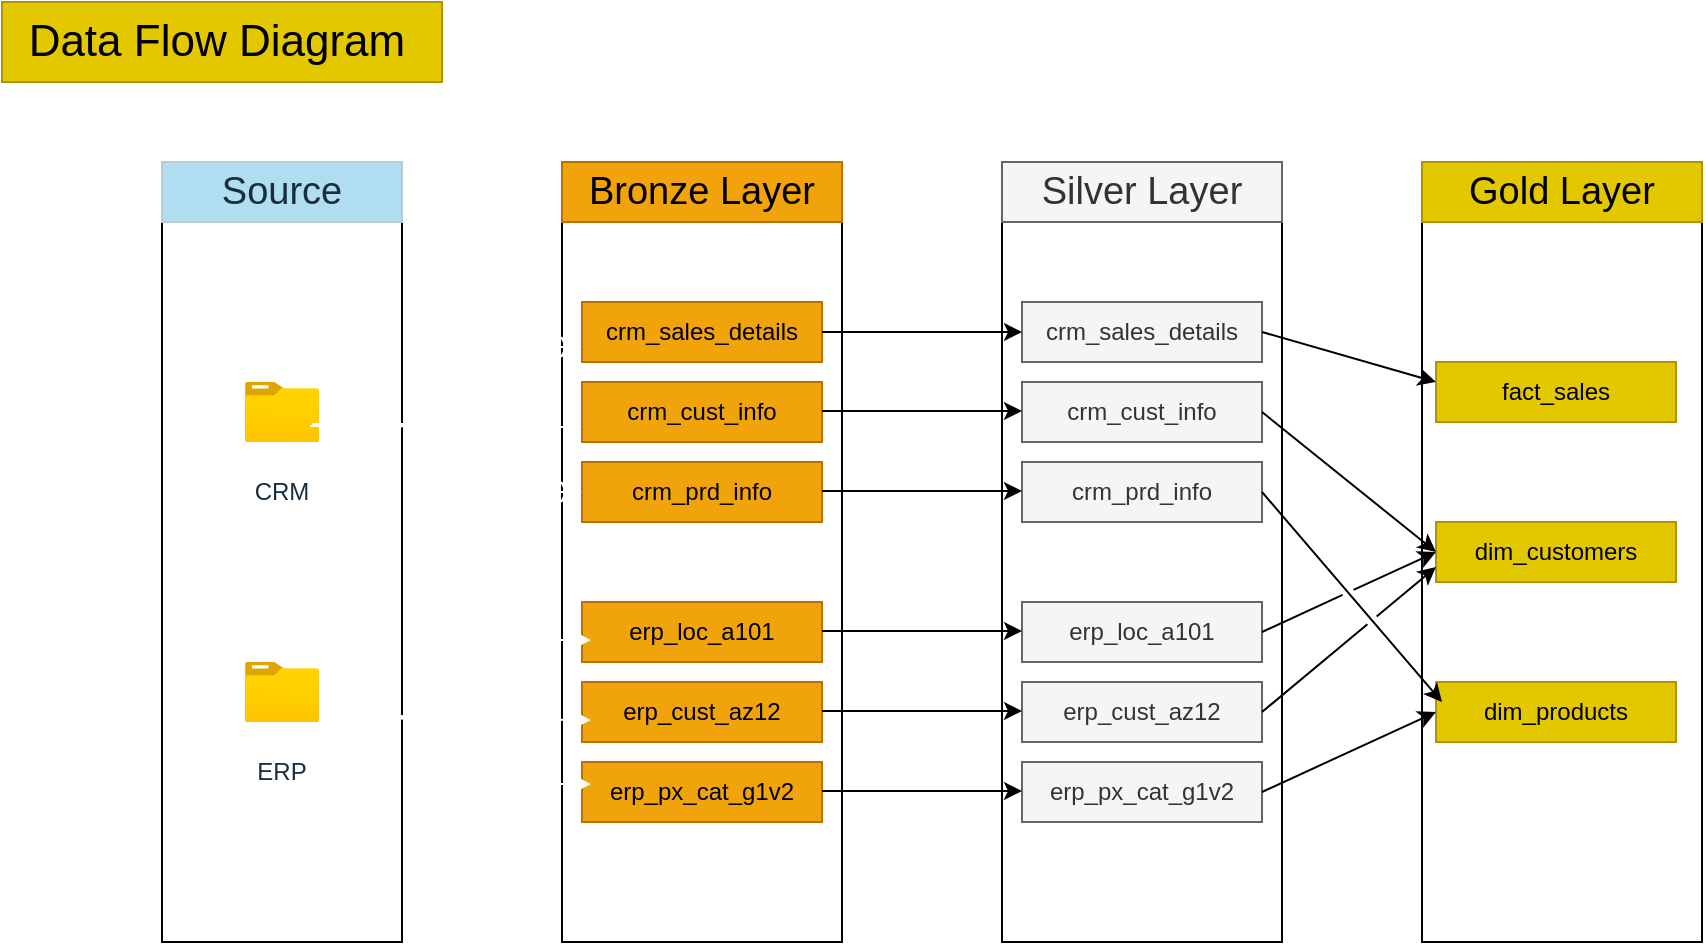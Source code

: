 <mxfile version="26.2.2">
  <diagram name="Page-1" id="mJvWHnBbbaiwXgKDSSw1">
    <mxGraphModel dx="1542" dy="428" grid="1" gridSize="10" guides="1" tooltips="1" connect="1" arrows="1" fold="1" page="1" pageScale="1" pageWidth="827" pageHeight="1169" background="none" math="0" shadow="0">
      <root>
        <mxCell id="0" />
        <mxCell id="1" parent="0" />
        <mxCell id="Bc2S0wxGSODyYP3UHa-O-6" value="&lt;font style=&quot;font-size: 22px;&quot;&gt;Data Flow Diagram&amp;nbsp;&lt;/font&gt;" style="text;html=1;align=center;verticalAlign=middle;resizable=0;points=[];autosize=1;strokeColor=#B09500;fillColor=#e3c800;labelBackgroundColor=none;fontColor=#000000;" parent="1" vertex="1">
          <mxGeometry x="-10" y="10" width="220" height="40" as="geometry" />
        </mxCell>
        <mxCell id="Bc2S0wxGSODyYP3UHa-O-7" value="" style="rounded=0;whiteSpace=wrap;html=1;labelBackgroundColor=none;" parent="1" vertex="1">
          <mxGeometry x="70" y="120" width="120" height="360" as="geometry" />
        </mxCell>
        <mxCell id="Bc2S0wxGSODyYP3UHa-O-8" value="&lt;font style=&quot;font-size: 19px;&quot;&gt;Source&lt;/font&gt;" style="text;html=1;align=center;verticalAlign=middle;whiteSpace=wrap;rounded=0;fillColor=#B1DDF0;fontColor=#182E3E;strokeColor=#BAC8D3;labelBackgroundColor=none;" parent="1" vertex="1">
          <mxGeometry x="70" y="90" width="120" height="30" as="geometry" />
        </mxCell>
        <mxCell id="Bc2S0wxGSODyYP3UHa-O-9" value="" style="image;aspect=fixed;html=1;points=[];align=center;fontSize=12;image=img/lib/azure2/general/Folder_Blank.svg;labelBackgroundColor=none;fillColor=#B1DDF0;strokeColor=#BAC8D3;fontColor=#182E3E;" parent="1" vertex="1">
          <mxGeometry x="111.52" y="200" width="36.96" height="30" as="geometry" />
        </mxCell>
        <mxCell id="Bc2S0wxGSODyYP3UHa-O-10" value="CRM" style="text;html=1;align=center;verticalAlign=middle;whiteSpace=wrap;rounded=0;labelBackgroundColor=none;fontColor=#182E3E;" parent="1" vertex="1">
          <mxGeometry x="100" y="240" width="60" height="30" as="geometry" />
        </mxCell>
        <mxCell id="Bc2S0wxGSODyYP3UHa-O-11" value="ERP" style="text;html=1;align=center;verticalAlign=middle;whiteSpace=wrap;rounded=0;labelBackgroundColor=none;fontColor=#182E3E;" parent="1" vertex="1">
          <mxGeometry x="100" y="380" width="60" height="30" as="geometry" />
        </mxCell>
        <mxCell id="Bc2S0wxGSODyYP3UHa-O-12" value="" style="image;aspect=fixed;html=1;points=[];align=center;fontSize=12;image=img/lib/azure2/general/Folder_Blank.svg;labelBackgroundColor=none;fillColor=#B1DDF0;strokeColor=#BAC8D3;fontColor=#182E3E;" parent="1" vertex="1">
          <mxGeometry x="111.52" y="340" width="36.96" height="30" as="geometry" />
        </mxCell>
        <mxCell id="Bc2S0wxGSODyYP3UHa-O-14" value="" style="rounded=0;whiteSpace=wrap;html=1;labelBackgroundColor=none;" parent="1" vertex="1">
          <mxGeometry x="270" y="120" width="140" height="360" as="geometry" />
        </mxCell>
        <mxCell id="Bc2S0wxGSODyYP3UHa-O-15" value="&lt;font style=&quot;font-size: 19px;&quot;&gt;Bronze Layer&lt;/font&gt;" style="text;html=1;align=center;verticalAlign=middle;whiteSpace=wrap;rounded=0;fillColor=#f0a30a;strokeColor=#BD7000;labelBackgroundColor=none;fontColor=#000000;" parent="1" vertex="1">
          <mxGeometry x="270" y="90" width="140" height="30" as="geometry" />
        </mxCell>
        <mxCell id="Bc2S0wxGSODyYP3UHa-O-16" value="&lt;font&gt;crm_sales_details&lt;/font&gt;" style="text;html=1;align=center;verticalAlign=middle;whiteSpace=wrap;rounded=0;fillColor=#f0a30a;strokeColor=#BD7000;labelBackgroundColor=none;fontColor=#000000;" parent="1" vertex="1">
          <mxGeometry x="280" y="160" width="120" height="30" as="geometry" />
        </mxCell>
        <mxCell id="Bc2S0wxGSODyYP3UHa-O-17" value="&lt;font&gt;crm_cust_info&lt;/font&gt;" style="text;html=1;align=center;verticalAlign=middle;whiteSpace=wrap;rounded=0;fillColor=#f0a30a;strokeColor=#BD7000;labelBackgroundColor=none;fontColor=#000000;" parent="1" vertex="1">
          <mxGeometry x="280" y="200" width="120" height="30" as="geometry" />
        </mxCell>
        <mxCell id="Bc2S0wxGSODyYP3UHa-O-18" value="&lt;font&gt;crm_prd_info&lt;/font&gt;" style="text;html=1;align=center;verticalAlign=middle;whiteSpace=wrap;rounded=0;fillColor=#f0a30a;strokeColor=#BD7000;labelBackgroundColor=none;fontColor=#000000;" parent="1" vertex="1">
          <mxGeometry x="280" y="240" width="120" height="30" as="geometry" />
        </mxCell>
        <mxCell id="Bc2S0wxGSODyYP3UHa-O-19" value="&lt;font&gt;erp_loc_a101&lt;/font&gt;" style="text;html=1;align=center;verticalAlign=middle;whiteSpace=wrap;rounded=0;fillColor=#f0a30a;strokeColor=#BD7000;labelBackgroundColor=none;fontColor=#000000;" parent="1" vertex="1">
          <mxGeometry x="280" y="310" width="120" height="30" as="geometry" />
        </mxCell>
        <mxCell id="Bc2S0wxGSODyYP3UHa-O-20" value="&lt;font&gt;erp_cust_az12&lt;/font&gt;" style="text;html=1;align=center;verticalAlign=middle;whiteSpace=wrap;rounded=0;fillColor=#f0a30a;strokeColor=#BD7000;labelBackgroundColor=none;fontColor=#000000;" parent="1" vertex="1">
          <mxGeometry x="280" y="350" width="120" height="30" as="geometry" />
        </mxCell>
        <mxCell id="Bc2S0wxGSODyYP3UHa-O-21" value="&lt;font&gt;erp_px_cat_g1v2&lt;/font&gt;" style="text;html=1;align=center;verticalAlign=middle;whiteSpace=wrap;rounded=0;fillColor=#f0a30a;strokeColor=#BD7000;labelBackgroundColor=none;fontColor=#000000;" parent="1" vertex="1">
          <mxGeometry x="280" y="390" width="120" height="30" as="geometry" />
        </mxCell>
        <mxCell id="Bc2S0wxGSODyYP3UHa-O-27" value="" style="edgeStyle=elbowEdgeStyle;elbow=horizontal;endArrow=classic;html=1;curved=0;rounded=0;endSize=8;startSize=8;labelBackgroundColor=none;fontColor=default;entryX=0;entryY=0.75;entryDx=0;entryDy=0;exitX=0.879;exitY=0.733;exitDx=0;exitDy=0;exitPerimeter=0;strokeColor=#FFFFFF;" parent="1" source="Bc2S0wxGSODyYP3UHa-O-9" target="Bc2S0wxGSODyYP3UHa-O-16" edge="1">
          <mxGeometry width="50" height="50" relative="1" as="geometry">
            <mxPoint x="220" y="220" as="sourcePoint" />
            <mxPoint x="270" y="180" as="targetPoint" />
            <Array as="points">
              <mxPoint x="230" y="210" />
            </Array>
          </mxGeometry>
        </mxCell>
        <mxCell id="Bc2S0wxGSODyYP3UHa-O-28" value="" style="edgeStyle=elbowEdgeStyle;elbow=horizontal;endArrow=classic;html=1;curved=0;rounded=0;endSize=8;startSize=8;labelBackgroundColor=none;fontColor=default;exitX=0.906;exitY=0.7;exitDx=0;exitDy=0;exitPerimeter=0;entryX=0;entryY=0.5;entryDx=0;entryDy=0;strokeColor=#FFFFFF;" parent="1" source="Bc2S0wxGSODyYP3UHa-O-9" target="Bc2S0wxGSODyYP3UHa-O-18" edge="1">
          <mxGeometry width="50" height="50" relative="1" as="geometry">
            <mxPoint x="160" y="220" as="sourcePoint" />
            <mxPoint x="270" y="250" as="targetPoint" />
            <Array as="points">
              <mxPoint x="230" y="260" />
            </Array>
          </mxGeometry>
        </mxCell>
        <mxCell id="Bc2S0wxGSODyYP3UHa-O-32" value="" style="endArrow=classic;html=1;rounded=0;exitX=1.014;exitY=0.733;exitDx=0;exitDy=0;exitPerimeter=0;labelBackgroundColor=none;fontColor=default;entryX=0;entryY=0.75;entryDx=0;entryDy=0;strokeColor=#FFFFFF;" parent="1" source="Bc2S0wxGSODyYP3UHa-O-9" target="Bc2S0wxGSODyYP3UHa-O-17" edge="1">
          <mxGeometry width="50" height="50" relative="1" as="geometry">
            <mxPoint x="148.48" y="220" as="sourcePoint" />
            <mxPoint x="214.48" y="200" as="targetPoint" />
          </mxGeometry>
        </mxCell>
        <mxCell id="9cON3bagpLzMyQevSY7A-3" value="" style="rounded=0;whiteSpace=wrap;html=1;labelBackgroundColor=none;" parent="1" vertex="1">
          <mxGeometry x="490" y="120" width="140" height="360" as="geometry" />
        </mxCell>
        <mxCell id="9cON3bagpLzMyQevSY7A-4" value="&lt;font style=&quot;font-size: 19px;&quot;&gt;Silver Layer&lt;/font&gt;" style="text;html=1;align=center;verticalAlign=middle;whiteSpace=wrap;rounded=0;fillColor=#f5f5f5;strokeColor=#666666;labelBackgroundColor=none;fontColor=#333333;" parent="1" vertex="1">
          <mxGeometry x="490" y="90" width="140" height="30" as="geometry" />
        </mxCell>
        <mxCell id="9cON3bagpLzMyQevSY7A-5" value="&lt;font&gt;crm_sales_details&lt;/font&gt;" style="text;html=1;align=center;verticalAlign=middle;whiteSpace=wrap;rounded=0;fillColor=#f5f5f5;strokeColor=#666666;fontColor=#333333;labelBackgroundColor=none;" parent="1" vertex="1">
          <mxGeometry x="500" y="160" width="120" height="30" as="geometry" />
        </mxCell>
        <mxCell id="9cON3bagpLzMyQevSY7A-6" value="&lt;font&gt;crm_cust_info&lt;/font&gt;" style="text;html=1;align=center;verticalAlign=middle;whiteSpace=wrap;rounded=0;fillColor=#f5f5f5;strokeColor=#666666;fontColor=#333333;labelBackgroundColor=none;" parent="1" vertex="1">
          <mxGeometry x="500" y="200" width="120" height="30" as="geometry" />
        </mxCell>
        <mxCell id="9cON3bagpLzMyQevSY7A-7" value="&lt;font&gt;crm_prd_info&lt;/font&gt;" style="text;html=1;align=center;verticalAlign=middle;whiteSpace=wrap;rounded=0;fillColor=#f5f5f5;strokeColor=#666666;fontColor=#333333;labelBackgroundColor=none;" parent="1" vertex="1">
          <mxGeometry x="500" y="240" width="120" height="30" as="geometry" />
        </mxCell>
        <mxCell id="9cON3bagpLzMyQevSY7A-8" value="&lt;font&gt;erp_loc_a101&lt;/font&gt;" style="text;html=1;align=center;verticalAlign=middle;whiteSpace=wrap;rounded=0;fillColor=#f5f5f5;strokeColor=#666666;fontColor=#333333;labelBackgroundColor=none;" parent="1" vertex="1">
          <mxGeometry x="500" y="310" width="120" height="30" as="geometry" />
        </mxCell>
        <mxCell id="9cON3bagpLzMyQevSY7A-9" value="&lt;font&gt;erp_cust_az12&lt;/font&gt;" style="text;html=1;align=center;verticalAlign=middle;whiteSpace=wrap;rounded=0;fillColor=#f5f5f5;strokeColor=#666666;fontColor=#333333;labelBackgroundColor=none;" parent="1" vertex="1">
          <mxGeometry x="500" y="350" width="120" height="30" as="geometry" />
        </mxCell>
        <mxCell id="9cON3bagpLzMyQevSY7A-10" value="&lt;font&gt;erp_px_cat_g1v2&lt;/font&gt;" style="text;html=1;align=center;verticalAlign=middle;whiteSpace=wrap;rounded=0;fillColor=#f5f5f5;strokeColor=#666666;fontColor=#333333;labelBackgroundColor=none;" parent="1" vertex="1">
          <mxGeometry x="500" y="390" width="120" height="30" as="geometry" />
        </mxCell>
        <mxCell id="9cON3bagpLzMyQevSY7A-11" value="" style="endArrow=classic;html=1;rounded=0;exitX=1;exitY=0.5;exitDx=0;exitDy=0;entryX=0;entryY=0.5;entryDx=0;entryDy=0;strokeColor=light-dark(#000000,#FFFFFF);" parent="1" source="Bc2S0wxGSODyYP3UHa-O-16" target="9cON3bagpLzMyQevSY7A-5" edge="1">
          <mxGeometry width="50" height="50" relative="1" as="geometry">
            <mxPoint x="450" y="220" as="sourcePoint" />
            <mxPoint x="500" y="170" as="targetPoint" />
          </mxGeometry>
        </mxCell>
        <mxCell id="9cON3bagpLzMyQevSY7A-12" value="" style="endArrow=classic;html=1;rounded=0;exitX=1;exitY=0.5;exitDx=0;exitDy=0;entryX=0;entryY=0.5;entryDx=0;entryDy=0;strokeColor=light-dark(#000000,#FFFFFF);" parent="1" edge="1">
          <mxGeometry width="50" height="50" relative="1" as="geometry">
            <mxPoint x="400" y="214.5" as="sourcePoint" />
            <mxPoint x="500" y="214.5" as="targetPoint" />
          </mxGeometry>
        </mxCell>
        <mxCell id="9cON3bagpLzMyQevSY7A-13" value="" style="endArrow=classic;html=1;rounded=0;exitX=1;exitY=0.5;exitDx=0;exitDy=0;entryX=0;entryY=0.5;entryDx=0;entryDy=0;strokeColor=light-dark(#000000,#FFFFFF);" parent="1" edge="1">
          <mxGeometry width="50" height="50" relative="1" as="geometry">
            <mxPoint x="400" y="254.5" as="sourcePoint" />
            <mxPoint x="500" y="254.5" as="targetPoint" />
          </mxGeometry>
        </mxCell>
        <mxCell id="9cON3bagpLzMyQevSY7A-14" value="" style="endArrow=classic;html=1;rounded=0;exitX=1;exitY=0.5;exitDx=0;exitDy=0;entryX=0;entryY=0.5;entryDx=0;entryDy=0;strokeColor=light-dark(#000000,#FFFFFF);" parent="1" edge="1">
          <mxGeometry width="50" height="50" relative="1" as="geometry">
            <mxPoint x="400" y="324.5" as="sourcePoint" />
            <mxPoint x="500" y="324.5" as="targetPoint" />
          </mxGeometry>
        </mxCell>
        <mxCell id="9cON3bagpLzMyQevSY7A-15" value="" style="endArrow=classic;html=1;rounded=0;exitX=1;exitY=0.5;exitDx=0;exitDy=0;entryX=0;entryY=0.5;entryDx=0;entryDy=0;strokeColor=light-dark(#000000,#FFFFFF);" parent="1" edge="1">
          <mxGeometry width="50" height="50" relative="1" as="geometry">
            <mxPoint x="400" y="364.5" as="sourcePoint" />
            <mxPoint x="500" y="364.5" as="targetPoint" />
          </mxGeometry>
        </mxCell>
        <mxCell id="9cON3bagpLzMyQevSY7A-16" value="" style="endArrow=classic;html=1;rounded=0;exitX=1;exitY=0.5;exitDx=0;exitDy=0;entryX=0;entryY=0.5;entryDx=0;entryDy=0;strokeColor=light-dark(#000000,#FFFFFF);" parent="1" edge="1">
          <mxGeometry width="50" height="50" relative="1" as="geometry">
            <mxPoint x="400" y="404.5" as="sourcePoint" />
            <mxPoint x="500" y="404.5" as="targetPoint" />
          </mxGeometry>
        </mxCell>
        <mxCell id="9cON3bagpLzMyQevSY7A-23" value="" style="edgeStyle=elbowEdgeStyle;elbow=horizontal;endArrow=classic;html=1;curved=0;rounded=0;endSize=8;startSize=8;labelBackgroundColor=none;fontColor=default;entryX=0;entryY=0.75;entryDx=0;entryDy=0;exitX=0.879;exitY=0.733;exitDx=0;exitDy=0;exitPerimeter=0;strokeColor=#FFFFFF;" parent="1" edge="1">
          <mxGeometry width="50" height="50" relative="1" as="geometry">
            <mxPoint x="148.48" y="368" as="sourcePoint" />
            <mxPoint x="284.48" y="329" as="targetPoint" />
            <Array as="points">
              <mxPoint x="234.48" y="356" />
            </Array>
          </mxGeometry>
        </mxCell>
        <mxCell id="9cON3bagpLzMyQevSY7A-24" value="" style="endArrow=classic;html=1;rounded=0;exitX=1.014;exitY=0.733;exitDx=0;exitDy=0;exitPerimeter=0;labelBackgroundColor=none;fontColor=default;entryX=0;entryY=0.75;entryDx=0;entryDy=0;strokeColor=#FFFFFF;" parent="1" edge="1">
          <mxGeometry width="50" height="50" relative="1" as="geometry">
            <mxPoint x="153.48" y="368" as="sourcePoint" />
            <mxPoint x="284.48" y="369" as="targetPoint" />
          </mxGeometry>
        </mxCell>
        <mxCell id="9cON3bagpLzMyQevSY7A-25" value="" style="edgeStyle=elbowEdgeStyle;elbow=horizontal;endArrow=classic;html=1;curved=0;rounded=0;endSize=8;startSize=8;labelBackgroundColor=none;fontColor=default;exitX=0.906;exitY=0.7;exitDx=0;exitDy=0;exitPerimeter=0;entryX=0;entryY=0.5;entryDx=0;entryDy=0;strokeColor=#FFFFFF;" parent="1" edge="1">
          <mxGeometry width="50" height="50" relative="1" as="geometry">
            <mxPoint x="149.48" y="367" as="sourcePoint" />
            <mxPoint x="284.48" y="401" as="targetPoint" />
            <Array as="points">
              <mxPoint x="234.48" y="406" />
            </Array>
          </mxGeometry>
        </mxCell>
        <mxCell id="LpNHJpBLvhgtU69P0LY_-2" value="" style="rounded=0;whiteSpace=wrap;html=1;labelBackgroundColor=none;" vertex="1" parent="1">
          <mxGeometry x="700" y="110" width="140" height="370" as="geometry" />
        </mxCell>
        <mxCell id="LpNHJpBLvhgtU69P0LY_-3" value="&lt;font style=&quot;font-size: 19px;&quot;&gt;Gold Layer&lt;/font&gt;" style="text;html=1;align=center;verticalAlign=middle;whiteSpace=wrap;rounded=0;fillColor=#e3c800;strokeColor=#B09500;labelBackgroundColor=none;fontColor=#000000;" vertex="1" parent="1">
          <mxGeometry x="700" y="90" width="140" height="30" as="geometry" />
        </mxCell>
        <mxCell id="LpNHJpBLvhgtU69P0LY_-4" value="fact_sales" style="text;html=1;align=center;verticalAlign=middle;whiteSpace=wrap;rounded=0;fillColor=#e3c800;strokeColor=#B09500;labelBackgroundColor=none;fontColor=#000000;" vertex="1" parent="1">
          <mxGeometry x="707" y="190" width="120" height="30" as="geometry" />
        </mxCell>
        <mxCell id="LpNHJpBLvhgtU69P0LY_-5" value="&lt;font&gt;dim_customers&lt;/font&gt;" style="text;html=1;align=center;verticalAlign=middle;whiteSpace=wrap;rounded=0;fillColor=#e3c800;strokeColor=#B09500;labelBackgroundColor=none;fontColor=#000000;" vertex="1" parent="1">
          <mxGeometry x="707" y="270" width="120" height="30" as="geometry" />
        </mxCell>
        <mxCell id="LpNHJpBLvhgtU69P0LY_-6" value="&lt;font&gt;dim_products&lt;/font&gt;" style="text;html=1;align=center;verticalAlign=middle;whiteSpace=wrap;rounded=0;fillColor=#e3c800;strokeColor=#B09500;labelBackgroundColor=none;fontColor=#000000;" vertex="1" parent="1">
          <mxGeometry x="707" y="350" width="120" height="30" as="geometry" />
        </mxCell>
        <mxCell id="LpNHJpBLvhgtU69P0LY_-10" value="" style="endArrow=classic;html=1;rounded=0;exitX=1;exitY=0.5;exitDx=0;exitDy=0;" edge="1" parent="1" source="9cON3bagpLzMyQevSY7A-5">
          <mxGeometry width="50" height="50" relative="1" as="geometry">
            <mxPoint x="657" y="250" as="sourcePoint" />
            <mxPoint x="707" y="200" as="targetPoint" />
          </mxGeometry>
        </mxCell>
        <mxCell id="LpNHJpBLvhgtU69P0LY_-11" value="" style="endArrow=classic;html=1;rounded=0;exitX=1;exitY=0.5;exitDx=0;exitDy=0;jumpStyle=gap;" edge="1" parent="1" source="9cON3bagpLzMyQevSY7A-6">
          <mxGeometry width="50" height="50" relative="1" as="geometry">
            <mxPoint x="620" y="260" as="sourcePoint" />
            <mxPoint x="707" y="285" as="targetPoint" />
          </mxGeometry>
        </mxCell>
        <mxCell id="LpNHJpBLvhgtU69P0LY_-12" value="" style="endArrow=classic;html=1;rounded=0;exitX=1;exitY=0.5;exitDx=0;exitDy=0;jumpStyle=gap;" edge="1" parent="1" source="9cON3bagpLzMyQevSY7A-10">
          <mxGeometry width="50" height="50" relative="1" as="geometry">
            <mxPoint x="650" y="390" as="sourcePoint" />
            <mxPoint x="707" y="365" as="targetPoint" />
          </mxGeometry>
        </mxCell>
        <mxCell id="LpNHJpBLvhgtU69P0LY_-13" value="" style="endArrow=classic;html=1;rounded=0;exitX=1;exitY=0.5;exitDx=0;exitDy=0;entryX=0.025;entryY=0.333;entryDx=0;entryDy=0;entryPerimeter=0;jumpStyle=gap;" edge="1" parent="1" source="9cON3bagpLzMyQevSY7A-7" target="LpNHJpBLvhgtU69P0LY_-6">
          <mxGeometry width="50" height="50" relative="1" as="geometry">
            <mxPoint x="620" y="390" as="sourcePoint" />
            <mxPoint x="707" y="350" as="targetPoint" />
          </mxGeometry>
        </mxCell>
        <mxCell id="LpNHJpBLvhgtU69P0LY_-14" value="" style="endArrow=classic;html=1;rounded=0;exitX=1;exitY=0.5;exitDx=0;exitDy=0;entryX=0;entryY=0.75;entryDx=0;entryDy=0;jumpStyle=gap;" edge="1" parent="1" source="9cON3bagpLzMyQevSY7A-9" target="LpNHJpBLvhgtU69P0LY_-5">
          <mxGeometry width="50" height="50" relative="1" as="geometry">
            <mxPoint x="600" y="290" as="sourcePoint" />
            <mxPoint x="687" y="360" as="targetPoint" />
          </mxGeometry>
        </mxCell>
        <mxCell id="LpNHJpBLvhgtU69P0LY_-15" value="" style="endArrow=classic;html=1;rounded=0;exitX=1;exitY=0.5;exitDx=0;exitDy=0;jumpStyle=gap;" edge="1" parent="1" source="9cON3bagpLzMyQevSY7A-8">
          <mxGeometry width="50" height="50" relative="1" as="geometry">
            <mxPoint x="620" y="260" as="sourcePoint" />
            <mxPoint x="707" y="285" as="targetPoint" />
          </mxGeometry>
        </mxCell>
      </root>
    </mxGraphModel>
  </diagram>
</mxfile>
